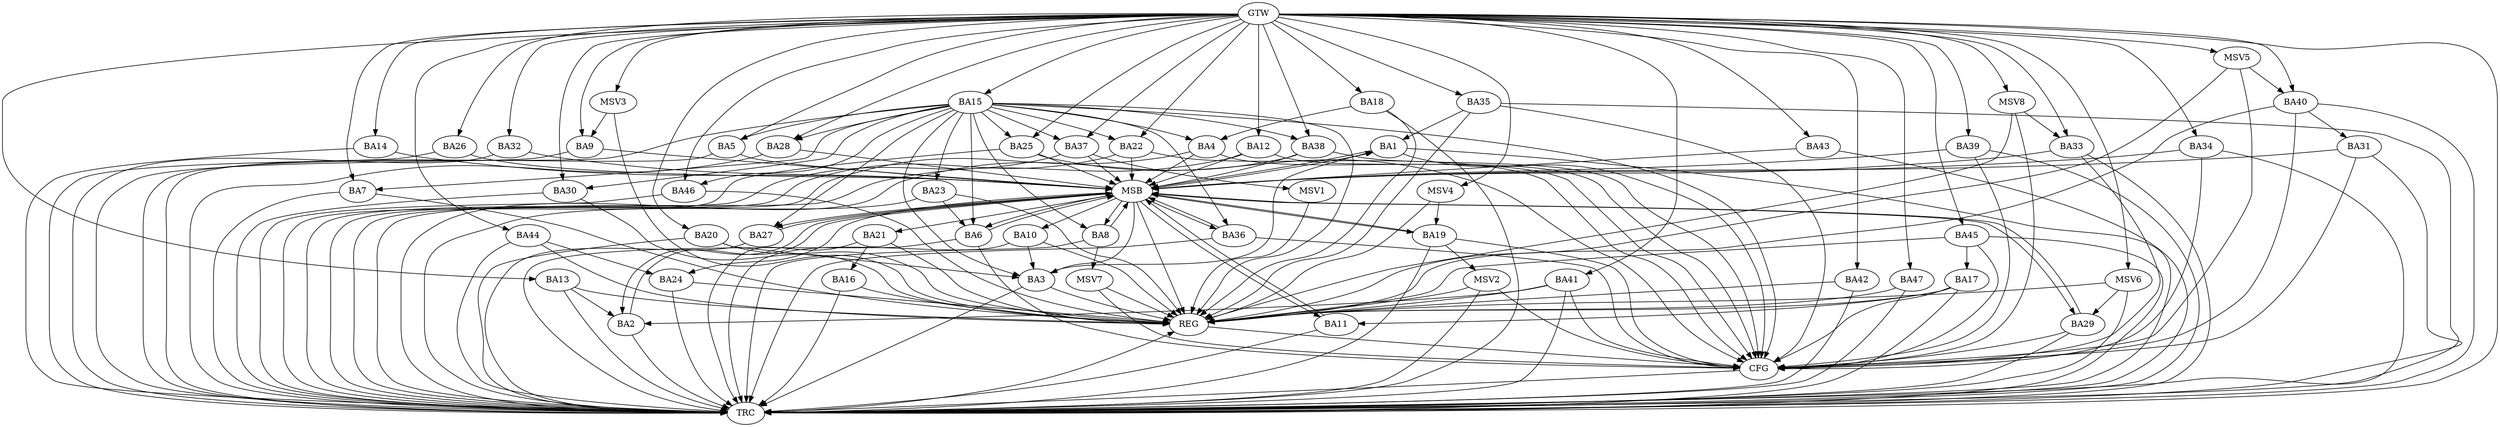 strict digraph G {
  BA1 [ label="BA1" ];
  BA2 [ label="BA2" ];
  BA3 [ label="BA3" ];
  BA4 [ label="BA4" ];
  BA5 [ label="BA5" ];
  BA6 [ label="BA6" ];
  BA7 [ label="BA7" ];
  BA8 [ label="BA8" ];
  BA9 [ label="BA9" ];
  BA10 [ label="BA10" ];
  BA11 [ label="BA11" ];
  BA12 [ label="BA12" ];
  BA13 [ label="BA13" ];
  BA14 [ label="BA14" ];
  BA15 [ label="BA15" ];
  BA16 [ label="BA16" ];
  BA17 [ label="BA17" ];
  BA18 [ label="BA18" ];
  BA19 [ label="BA19" ];
  BA20 [ label="BA20" ];
  BA21 [ label="BA21" ];
  BA22 [ label="BA22" ];
  BA23 [ label="BA23" ];
  BA24 [ label="BA24" ];
  BA25 [ label="BA25" ];
  BA26 [ label="BA26" ];
  BA27 [ label="BA27" ];
  BA28 [ label="BA28" ];
  BA29 [ label="BA29" ];
  BA30 [ label="BA30" ];
  BA31 [ label="BA31" ];
  BA32 [ label="BA32" ];
  BA33 [ label="BA33" ];
  BA34 [ label="BA34" ];
  BA35 [ label="BA35" ];
  BA36 [ label="BA36" ];
  BA37 [ label="BA37" ];
  BA38 [ label="BA38" ];
  BA39 [ label="BA39" ];
  BA40 [ label="BA40" ];
  BA41 [ label="BA41" ];
  BA42 [ label="BA42" ];
  BA43 [ label="BA43" ];
  BA44 [ label="BA44" ];
  BA45 [ label="BA45" ];
  BA46 [ label="BA46" ];
  BA47 [ label="BA47" ];
  GTW [ label="GTW" ];
  REG [ label="REG" ];
  MSB [ label="MSB" ];
  CFG [ label="CFG" ];
  TRC [ label="TRC" ];
  MSV1 [ label="MSV1" ];
  MSV2 [ label="MSV2" ];
  MSV3 [ label="MSV3" ];
  MSV4 [ label="MSV4" ];
  MSV5 [ label="MSV5" ];
  MSV6 [ label="MSV6" ];
  MSV7 [ label="MSV7" ];
  MSV8 [ label="MSV8" ];
  BA3 -> BA1;
  BA10 -> BA3;
  BA13 -> BA2;
  BA15 -> BA3;
  BA17 -> BA11;
  BA18 -> BA4;
  BA20 -> BA3;
  BA21 -> BA16;
  BA23 -> BA6;
  BA35 -> BA1;
  BA40 -> BA31;
  BA41 -> BA2;
  BA44 -> BA24;
  BA45 -> BA17;
  GTW -> BA5;
  GTW -> BA7;
  GTW -> BA9;
  GTW -> BA12;
  GTW -> BA13;
  GTW -> BA14;
  GTW -> BA15;
  GTW -> BA18;
  GTW -> BA20;
  GTW -> BA22;
  GTW -> BA25;
  GTW -> BA26;
  GTW -> BA28;
  GTW -> BA30;
  GTW -> BA32;
  GTW -> BA33;
  GTW -> BA34;
  GTW -> BA35;
  GTW -> BA37;
  GTW -> BA38;
  GTW -> BA39;
  GTW -> BA40;
  GTW -> BA41;
  GTW -> BA42;
  GTW -> BA43;
  GTW -> BA44;
  GTW -> BA45;
  GTW -> BA46;
  GTW -> BA47;
  BA3 -> REG;
  BA7 -> REG;
  BA10 -> REG;
  BA13 -> REG;
  BA15 -> REG;
  BA16 -> REG;
  BA17 -> REG;
  BA18 -> REG;
  BA20 -> REG;
  BA21 -> REG;
  BA23 -> REG;
  BA24 -> REG;
  BA30 -> REG;
  BA35 -> REG;
  BA40 -> REG;
  BA41 -> REG;
  BA42 -> REG;
  BA44 -> REG;
  BA45 -> REG;
  BA46 -> REG;
  BA47 -> REG;
  BA1 -> MSB;
  MSB -> BA2;
  MSB -> REG;
  BA2 -> MSB;
  MSB -> BA1;
  BA4 -> MSB;
  MSB -> BA3;
  BA5 -> MSB;
  BA6 -> MSB;
  BA8 -> MSB;
  BA9 -> MSB;
  MSB -> BA8;
  BA11 -> MSB;
  BA12 -> MSB;
  MSB -> BA11;
  BA14 -> MSB;
  BA19 -> MSB;
  BA22 -> MSB;
  MSB -> BA6;
  BA25 -> MSB;
  MSB -> BA24;
  BA26 -> MSB;
  BA27 -> MSB;
  BA28 -> MSB;
  BA29 -> MSB;
  BA31 -> MSB;
  MSB -> BA27;
  BA32 -> MSB;
  MSB -> BA19;
  BA33 -> MSB;
  MSB -> BA10;
  BA34 -> MSB;
  MSB -> BA29;
  BA36 -> MSB;
  MSB -> BA21;
  BA37 -> MSB;
  BA38 -> MSB;
  BA39 -> MSB;
  MSB -> BA36;
  BA43 -> MSB;
  BA38 -> CFG;
  BA39 -> CFG;
  BA29 -> CFG;
  BA4 -> CFG;
  BA12 -> CFG;
  BA15 -> CFG;
  BA17 -> CFG;
  BA25 -> CFG;
  BA40 -> CFG;
  BA35 -> CFG;
  BA36 -> CFG;
  BA19 -> CFG;
  BA41 -> CFG;
  BA1 -> CFG;
  BA45 -> CFG;
  BA33 -> CFG;
  BA22 -> CFG;
  BA6 -> CFG;
  BA34 -> CFG;
  BA31 -> CFG;
  REG -> CFG;
  BA1 -> TRC;
  BA2 -> TRC;
  BA3 -> TRC;
  BA4 -> TRC;
  BA5 -> TRC;
  BA6 -> TRC;
  BA7 -> TRC;
  BA8 -> TRC;
  BA9 -> TRC;
  BA10 -> TRC;
  BA11 -> TRC;
  BA12 -> TRC;
  BA13 -> TRC;
  BA14 -> TRC;
  BA15 -> TRC;
  BA16 -> TRC;
  BA17 -> TRC;
  BA18 -> TRC;
  BA19 -> TRC;
  BA20 -> TRC;
  BA21 -> TRC;
  BA22 -> TRC;
  BA23 -> TRC;
  BA24 -> TRC;
  BA25 -> TRC;
  BA26 -> TRC;
  BA27 -> TRC;
  BA28 -> TRC;
  BA29 -> TRC;
  BA30 -> TRC;
  BA31 -> TRC;
  BA32 -> TRC;
  BA33 -> TRC;
  BA34 -> TRC;
  BA35 -> TRC;
  BA36 -> TRC;
  BA37 -> TRC;
  BA38 -> TRC;
  BA39 -> TRC;
  BA40 -> TRC;
  BA41 -> TRC;
  BA42 -> TRC;
  BA43 -> TRC;
  BA44 -> TRC;
  BA45 -> TRC;
  BA46 -> TRC;
  BA47 -> TRC;
  GTW -> TRC;
  CFG -> TRC;
  TRC -> REG;
  BA15 -> BA8;
  BA15 -> BA36;
  BA15 -> BA7;
  BA15 -> BA27;
  BA15 -> BA37;
  BA15 -> BA5;
  BA15 -> BA23;
  BA15 -> BA25;
  BA15 -> BA30;
  BA15 -> BA6;
  BA15 -> BA4;
  BA15 -> BA38;
  BA15 -> BA28;
  BA15 -> BA22;
  BA15 -> BA46;
  BA37 -> MSV1;
  MSV1 -> REG;
  BA19 -> MSV2;
  MSV2 -> REG;
  MSV2 -> TRC;
  MSV2 -> CFG;
  MSV3 -> BA9;
  GTW -> MSV3;
  MSV3 -> REG;
  MSV4 -> BA19;
  GTW -> MSV4;
  MSV4 -> REG;
  MSV5 -> BA40;
  GTW -> MSV5;
  MSV5 -> REG;
  MSV5 -> CFG;
  MSV6 -> BA29;
  GTW -> MSV6;
  MSV6 -> REG;
  MSV6 -> TRC;
  BA8 -> MSV7;
  MSV7 -> REG;
  MSV7 -> CFG;
  MSV8 -> BA33;
  GTW -> MSV8;
  MSV8 -> REG;
  MSV8 -> CFG;
}
